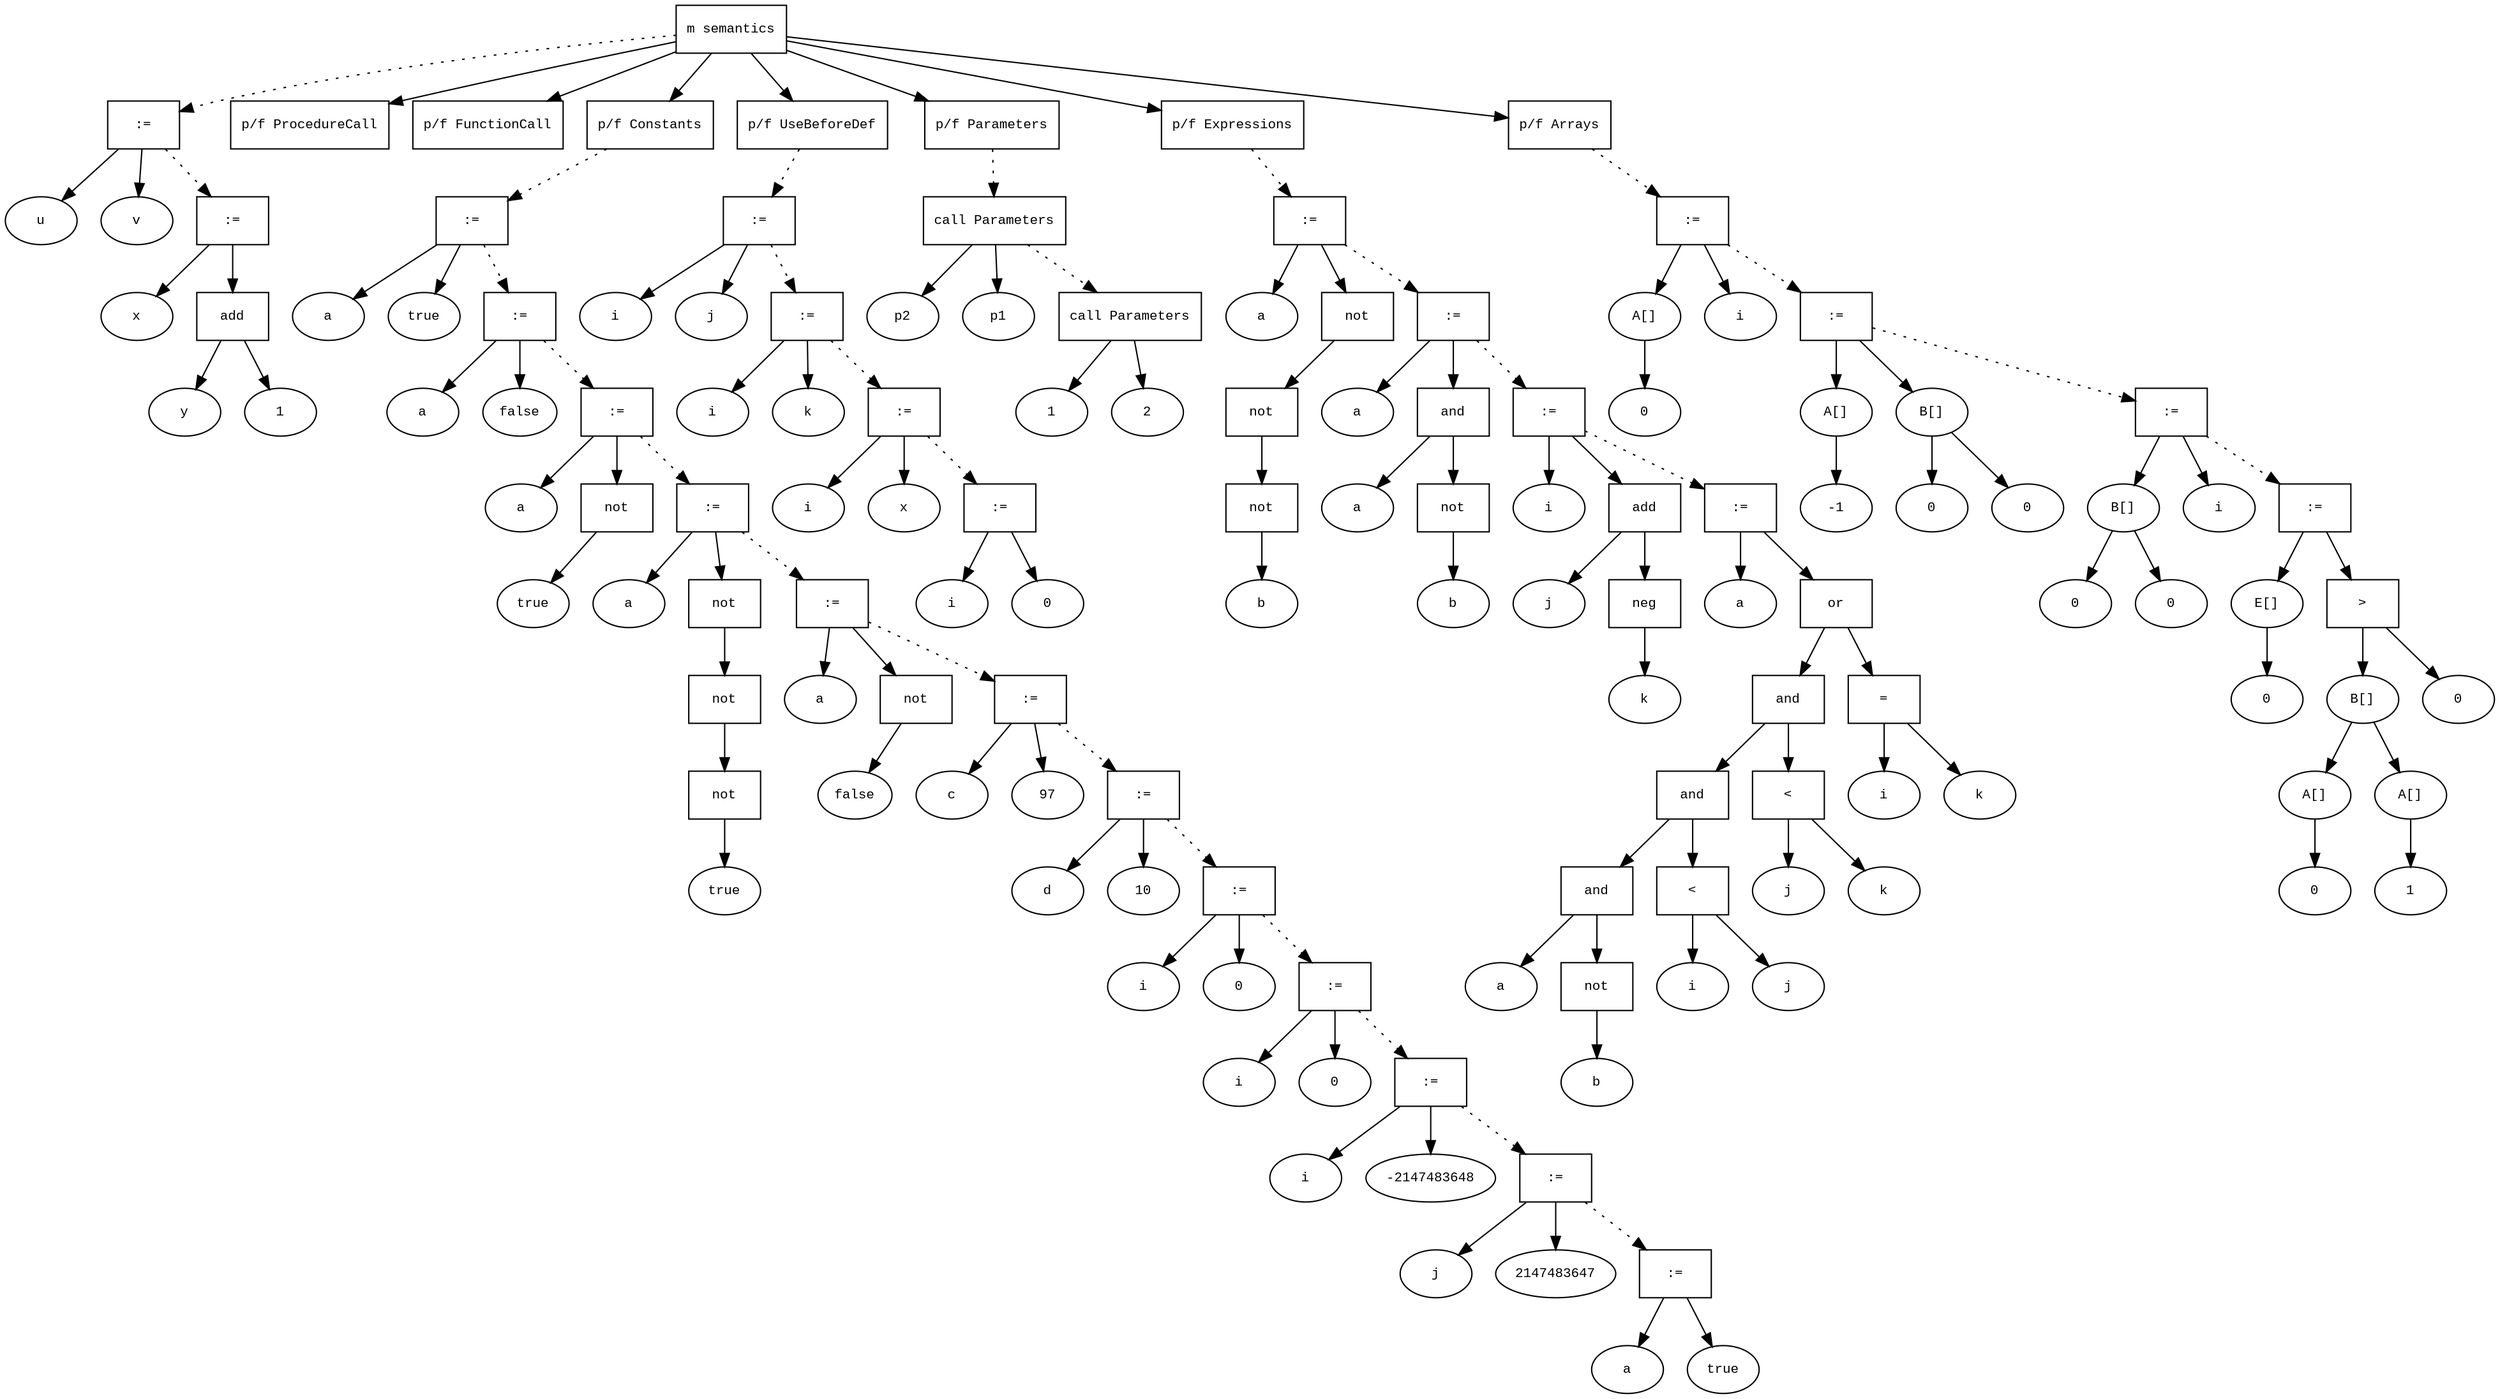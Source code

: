 digraph AST {
  graph [fontname="Times New Roman",fontsize=10];
  node  [fontname="Courier New",fontsize=10];
  edge  [fontname="Times New Roman",fontsize=10];

  node0 [label="m semantics",shape=box];
  node149 [label=":=",shape=box];
  node147 [label="u",shape=ellipse];
  node149->node147;
  node148 [label="v",shape=ellipse];
  node149->node148;
  node0 -> node149 [style=dotted];
  node154 [label=":=",shape=box];
  node150 [label="x",shape=ellipse];
  node154->node150;
  node153 [label="add",shape=box];
  node151 [label="y",shape=ellipse];
  node153->node151;
  node152 [label="1",shape=ellipse];
  node153->node152;
  node154->node153;
  node149 -> node154 [style=dotted];
  node1 [label="p/f ProcedureCall",shape=box];
  node0 -> node1;
  node2 [label="p/f FunctionCall",shape=box];
  node0 -> node2;
  node3 [label="p/f Constants",shape=box];
  node6 [label=":=",shape=box];
  node4 [label="a",shape=ellipse];
  node6->node4;
  node5 [label="true",shape=ellipse];
  node6->node5;
  node3 -> node6 [style=dotted];
  node9 [label=":=",shape=box];
  node7 [label="a",shape=ellipse];
  node9->node7;
  node8 [label="false",shape=ellipse];
  node9->node8;
  node6 -> node9 [style=dotted];
  node13 [label=":=",shape=box];
  node10 [label="a",shape=ellipse];
  node13->node10;
  node12 [label="not",shape=box];
  node11 [label="true",shape=ellipse];
  node12->node11;
  node13->node12;
  node9 -> node13 [style=dotted];
  node19 [label=":=",shape=box];
  node14 [label="a",shape=ellipse];
  node19->node14;
  node18 [label="not",shape=box];
  node17 [label="not",shape=box];
  node16 [label="not",shape=box];
  node15 [label="true",shape=ellipse];
  node16->node15;
  node17->node16;
  node18->node17;
  node19->node18;
  node13 -> node19 [style=dotted];
  node23 [label=":=",shape=box];
  node20 [label="a",shape=ellipse];
  node23->node20;
  node22 [label="not",shape=box];
  node21 [label="false",shape=ellipse];
  node22->node21;
  node23->node22;
  node19 -> node23 [style=dotted];
  node26 [label=":=",shape=box];
  node24 [label="c",shape=ellipse];
  node26->node24;
  node25 [label="97",shape=ellipse];
  node26->node25;
  node23 -> node26 [style=dotted];
  node29 [label=":=",shape=box];
  node27 [label="d",shape=ellipse];
  node29->node27;
  node28 [label="10",shape=ellipse];
  node29->node28;
  node26 -> node29 [style=dotted];
  node33 [label=":=",shape=box];
  node30 [label="i",shape=ellipse];
  node33->node30;
  node32 [label="0",shape=ellipse];
  node33->node32;
  node29 -> node33 [style=dotted];
  node37 [label=":=",shape=box];
  node34 [label="i",shape=ellipse];
  node37->node34;
  node36 [label="0",shape=ellipse];
  node37->node36;
  node33 -> node37 [style=dotted];
  node41 [label=":=",shape=box];
  node38 [label="i",shape=ellipse];
  node41->node38;
  node40 [label="-2147483648",shape=ellipse];
  node41->node40;
  node37 -> node41 [style=dotted];
  node45 [label=":=",shape=box];
  node42 [label="j",shape=ellipse];
  node45->node42;
  node44 [label="2147483647",shape=ellipse];
  node45->node44;
  node41 -> node45 [style=dotted];
  node48 [label=":=",shape=box];
  node46 [label="a",shape=ellipse];
  node48->node46;
  node47 [label="true",shape=ellipse];
  node48->node47;
  node45 -> node48 [style=dotted];
  node0 -> node3;
  node49 [label="p/f UseBeforeDef",shape=box];
  node52 [label=":=",shape=box];
  node50 [label="i",shape=ellipse];
  node52->node50;
  node51 [label="j",shape=ellipse];
  node52->node51;
  node49 -> node52 [style=dotted];
  node55 [label=":=",shape=box];
  node53 [label="i",shape=ellipse];
  node55->node53;
  node54 [label="k",shape=ellipse];
  node55->node54;
  node52 -> node55 [style=dotted];
  node58 [label=":=",shape=box];
  node56 [label="i",shape=ellipse];
  node58->node56;
  node57 [label="x",shape=ellipse];
  node58->node57;
  node55 -> node58 [style=dotted];
  node62 [label=":=",shape=box];
  node59 [label="i",shape=ellipse];
  node62->node59;
  node61 [label="0",shape=ellipse];
  node62->node61;
  node58 -> node62 [style=dotted];
  node0 -> node49;
  node63 [label="p/f Parameters",shape=box];
  node64 [label="call Parameters",shape=box];
  node65 [label="p2",shape=ellipse];
  node64->node65;
  node66 [label="p1",shape=ellipse];
  node64->node66;
  node63 -> node64 [style=dotted];
  node68 [label="call Parameters",shape=box];
  node70 [label="1",shape=ellipse];
  node68->node70;
  node72 [label="2",shape=ellipse];
  node68->node72;
  node64 -> node68 [style=dotted];
  node0 -> node63;
  node74 [label="p/f Expressions",shape=box];
  node80 [label=":=",shape=box];
  node75 [label="a",shape=ellipse];
  node80->node75;
  node79 [label="not",shape=box];
  node78 [label="not",shape=box];
  node77 [label="not",shape=box];
  node76 [label="b",shape=ellipse];
  node77->node76;
  node78->node77;
  node79->node78;
  node80->node79;
  node74 -> node80 [style=dotted];
  node86 [label=":=",shape=box];
  node81 [label="a",shape=ellipse];
  node86->node81;
  node85 [label="and",shape=box];
  node82 [label="a",shape=ellipse];
  node85->node82;
  node84 [label="not",shape=box];
  node83 [label="b",shape=ellipse];
  node84->node83;
  node85->node84;
  node86->node85;
  node80 -> node86 [style=dotted];
  node92 [label=":=",shape=box];
  node87 [label="i",shape=ellipse];
  node92->node87;
  node91 [label="add",shape=box];
  node88 [label="j",shape=ellipse];
  node91->node88;
  node90 [label="neg",shape=box];
  node89 [label="k",shape=ellipse];
  node90->node89;
  node91->node90;
  node92->node91;
  node86 -> node92 [style=dotted];
  node110 [label=":=",shape=box];
  node93 [label="a",shape=ellipse];
  node110->node93;
  node109 [label="or",shape=box];
  node105 [label="and",shape=box];
  node101 [label="and",shape=box];
  node97 [label="and",shape=box];
  node94 [label="a",shape=ellipse];
  node97->node94;
  node96 [label="not",shape=box];
  node95 [label="b",shape=ellipse];
  node96->node95;
  node97->node96;
  node101->node97;
  node100 [label="<",shape=box];
  node98 [label="i",shape=ellipse];
  node100->node98;
  node99 [label="j",shape=ellipse];
  node100->node99;
  node101->node100;
  node105->node101;
  node104 [label="<",shape=box];
  node102 [label="j",shape=ellipse];
  node104->node102;
  node103 [label="k",shape=ellipse];
  node104->node103;
  node105->node104;
  node109->node105;
  node108 [label="=",shape=box];
  node106 [label="i",shape=ellipse];
  node108->node106;
  node107 [label="k",shape=ellipse];
  node108->node107;
  node109->node108;
  node110->node109;
  node92 -> node110 [style=dotted];
  node0 -> node74;
  node111 [label="p/f Arrays",shape=box];
  node116 [label=":=",shape=box];
  node112 [label="A[]",shape=ellipse];
  node114 [label="0",shape=ellipse];
  node112-> node114;
  node116->node112;
  node115 [label="i",shape=ellipse];
  node116->node115;
  node111 -> node116 [style=dotted];
  node125 [label=":=",shape=box];
  node117 [label="A[]",shape=ellipse];
  node119 [label="-1",shape=ellipse];
  node117-> node119;
  node125->node117;
  node120 [label="B[]",shape=ellipse];
  node122 [label="0",shape=ellipse];
  node120-> node122;
  node124 [label="0",shape=ellipse];
  node120-> node124;
  node125->node120;
  node116 -> node125 [style=dotted];
  node132 [label=":=",shape=box];
  node126 [label="B[]",shape=ellipse];
  node128 [label="0",shape=ellipse];
  node126-> node128;
  node130 [label="0",shape=ellipse];
  node126-> node130;
  node132->node126;
  node131 [label="i",shape=ellipse];
  node132->node131;
  node125 -> node132 [style=dotted];
  node146 [label=":=",shape=box];
  node133 [label="E[]",shape=ellipse];
  node135 [label="0",shape=ellipse];
  node133-> node135;
  node146->node133;
  node145 [label=">",shape=box];
  node136 [label="B[]",shape=ellipse];
  node137 [label="A[]",shape=ellipse];
  node139 [label="0",shape=ellipse];
  node137-> node139;
  node136-> node137;
  node140 [label="A[]",shape=ellipse];
  node142 [label="1",shape=ellipse];
  node140-> node142;
  node136-> node140;
  node145->node136;
  node144 [label="0",shape=ellipse];
  node145->node144;
  node146->node145;
  node132 -> node146 [style=dotted];
  node0 -> node111;
}
